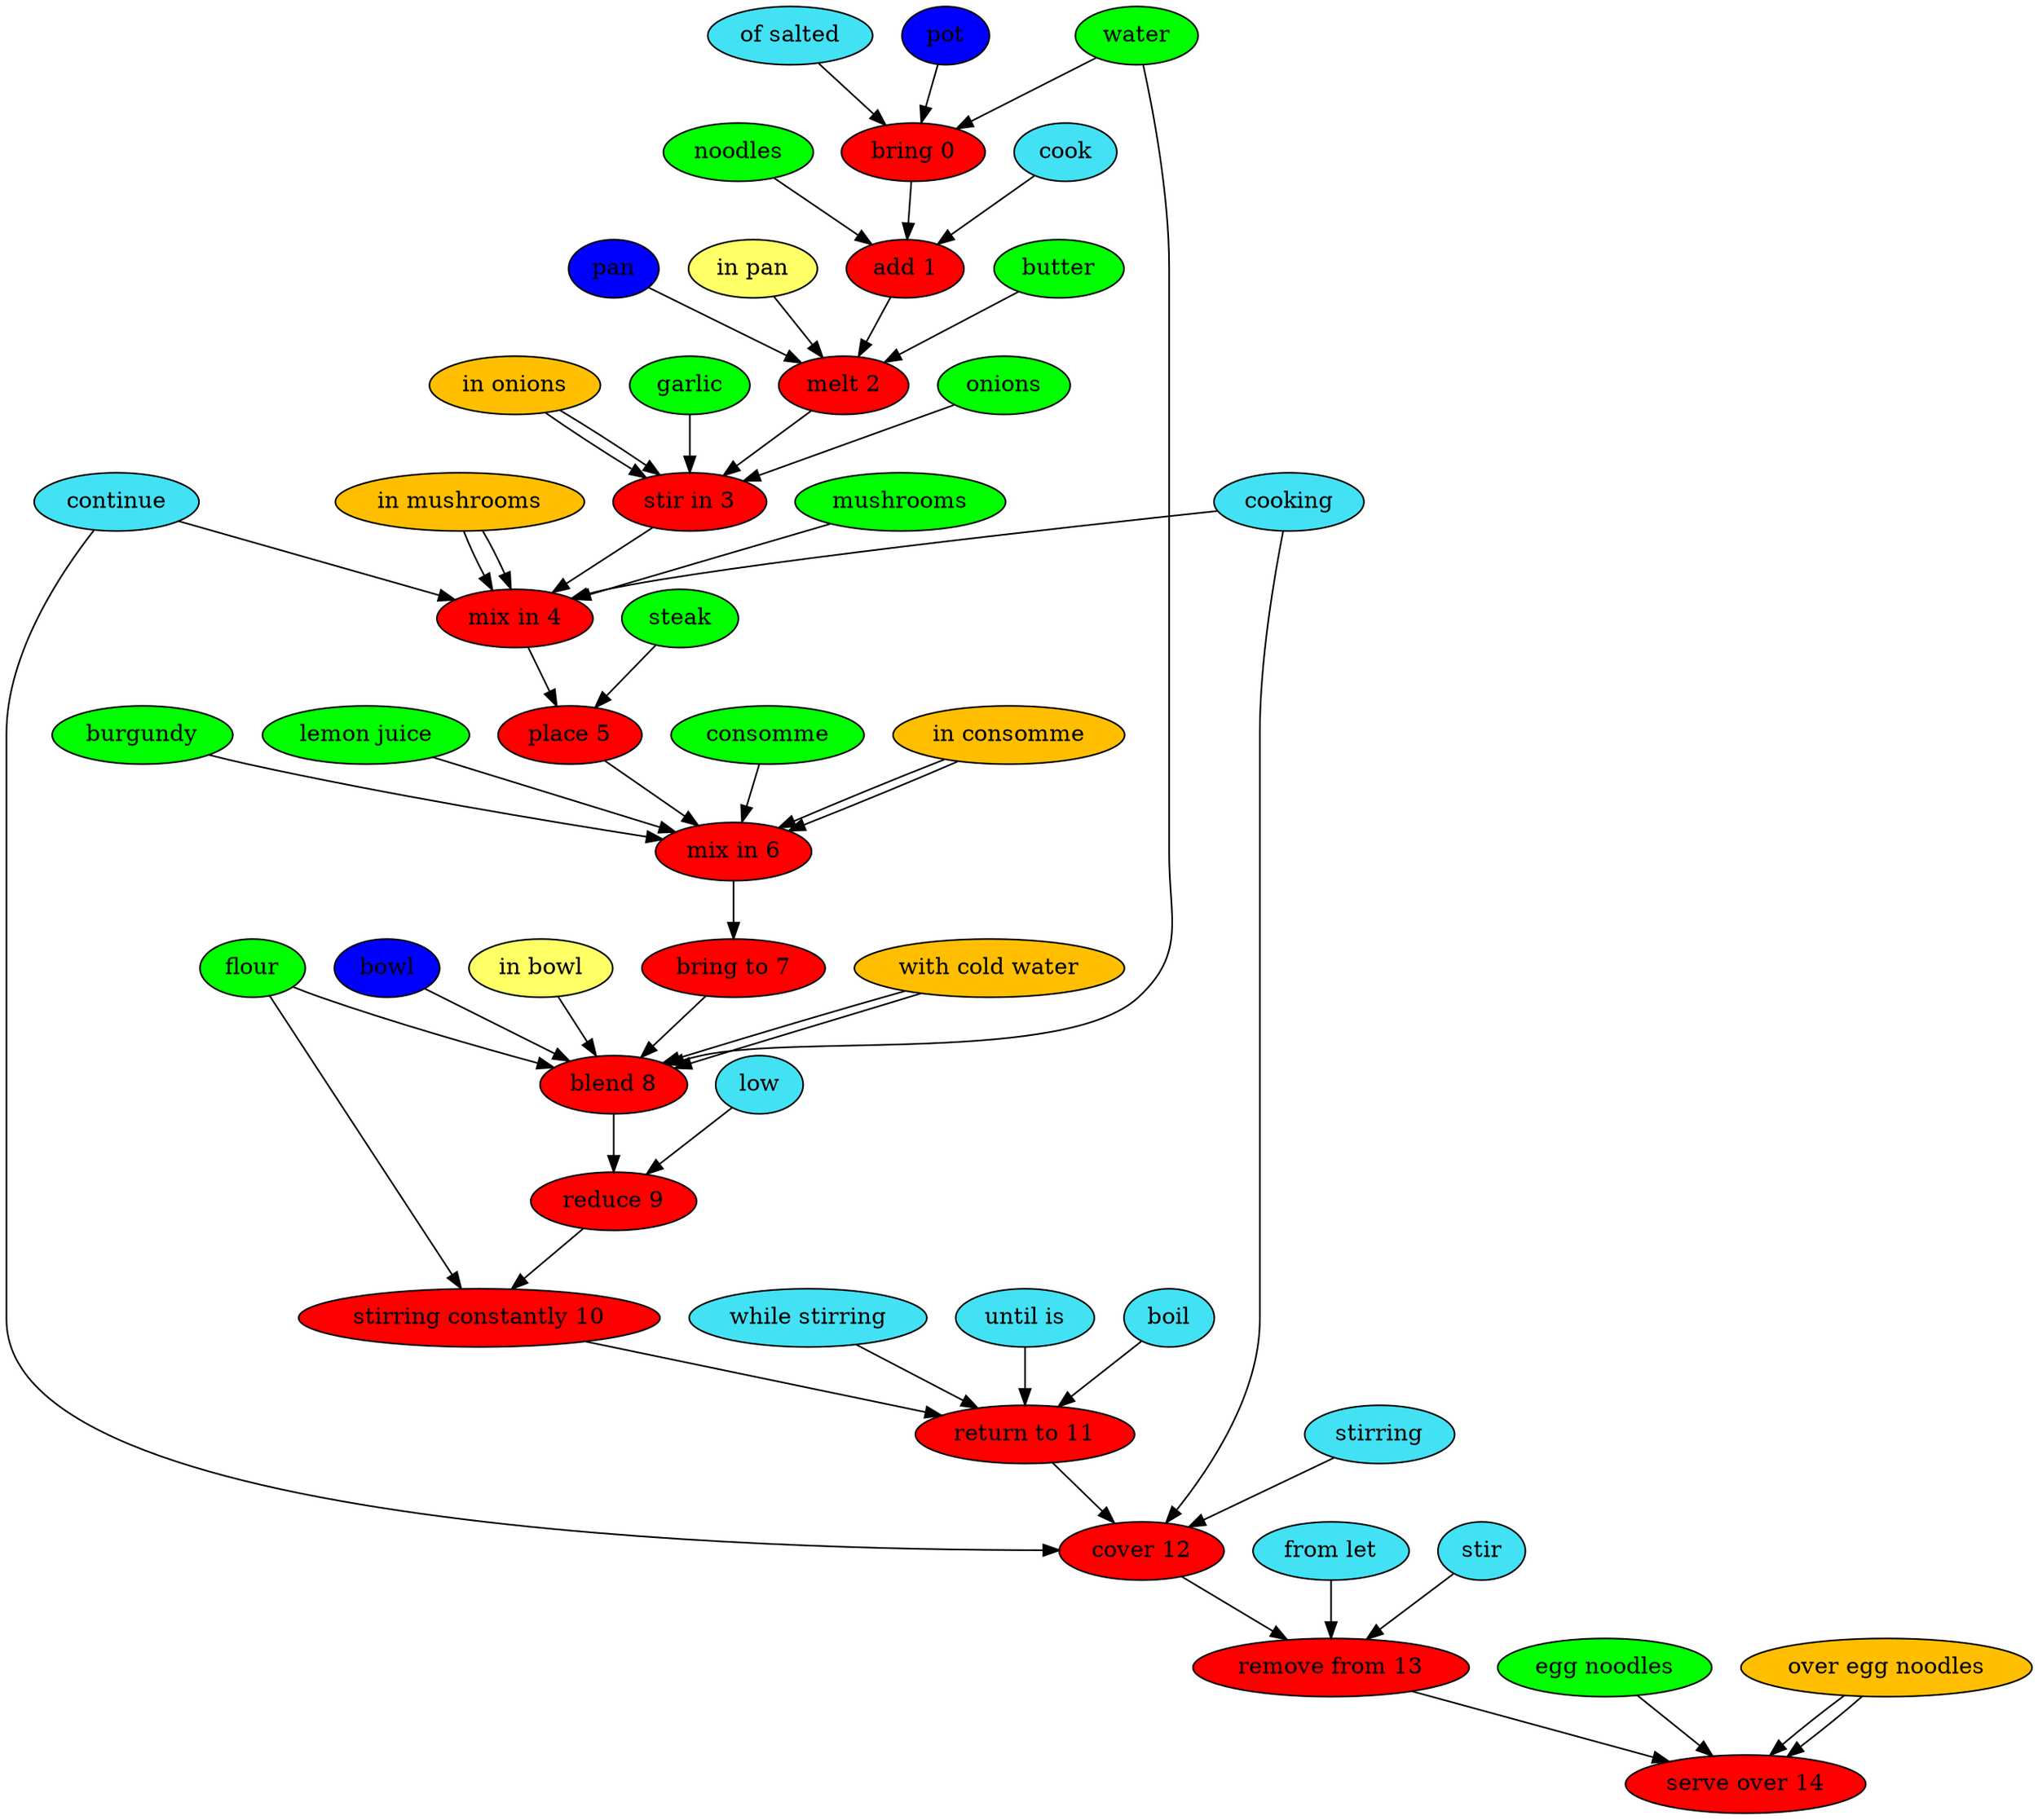 digraph G {
"bring 0" [style=filled, fillcolor=red];
"of salted" [style=filled, fillcolor="#42e2f4"];
"of salted" -> "bring 0";
water [style=filled, fillcolor=green];
water -> "bring 0";
pot [style=filled, fillcolor="#0000ff"];
pot -> "bring 0";
"add 1" [style=filled, fillcolor=red];
cook [style=filled, fillcolor="#42e2f4"];
cook -> "add 1";
noodles [style=filled, fillcolor=green];
noodles -> "add 1";
"melt 2" [style=filled, fillcolor=red];
butter [style=filled, fillcolor=green];
butter -> "melt 2";
pan [style=filled, fillcolor="#0000ff"];
pan -> "melt 2";
"in pan" [style=filled, fillcolor="#ffff66"];
"in pan" -> "melt 2";
"stir in 3" [style=filled, fillcolor=red];
onions [style=filled, fillcolor=green];
onions -> "stir in 3";
"in onions" [style=filled, fillcolor="#01DFA5"];
"in onions" -> "stir in 3";
garlic [style=filled, fillcolor=green];
garlic -> "stir in 3";
"in onions" [style=filled, fillcolor="#FFBF00"];
"in onions" -> "stir in 3";
"mix in 4" [style=filled, fillcolor=red];
continue [style=filled, fillcolor="#42e2f4"];
continue -> "mix in 4";
cooking [style=filled, fillcolor="#42e2f4"];
cooking -> "mix in 4";
mushrooms [style=filled, fillcolor=green];
mushrooms -> "mix in 4";
"in mushrooms" [style=filled, fillcolor="#01DFA5"];
"in mushrooms" -> "mix in 4";
"in mushrooms" [style=filled, fillcolor="#FFBF00"];
"in mushrooms" -> "mix in 4";
"place 5" [style=filled, fillcolor=red];
steak [style=filled, fillcolor=green];
steak -> "place 5";
"mix in 6" [style=filled, fillcolor=red];
consomme [style=filled, fillcolor=green];
consomme -> "mix in 6";
"in consomme" [style=filled, fillcolor="#01DFA5"];
"in consomme" -> "mix in 6";
burgundy [style=filled, fillcolor=green];
burgundy -> "mix in 6";
"lemon juice" [style=filled, fillcolor=green];
"lemon juice" -> "mix in 6";
"in consomme" [style=filled, fillcolor="#FFBF00"];
"in consomme" -> "mix in 6";
"bring to 7" [style=filled, fillcolor=red];
"blend 8" [style=filled, fillcolor=red];
flour [style=filled, fillcolor=green];
flour -> "blend 8";
water [style=filled, fillcolor=green];
water -> "blend 8";
"with cold water" [style=filled, fillcolor="#01DFA5"];
"with cold water" -> "blend 8";
bowl [style=filled, fillcolor="#0000ff"];
bowl -> "blend 8";
"in bowl" [style=filled, fillcolor="#ffff66"];
"in bowl" -> "blend 8";
"with cold water" [style=filled, fillcolor="#FFBF00"];
"with cold water" -> "blend 8";
"reduce 9" [style=filled, fillcolor=red];
low [style=filled, fillcolor="#42e2f4"];
low -> "reduce 9";
"stirring constantly 10" [style=filled, fillcolor=red];
flour [style=filled, fillcolor=green];
flour -> "stirring constantly 10";
"return to 11" [style=filled, fillcolor=red];
boil [style=filled, fillcolor="#42e2f4"];
boil -> "return to 11";
"while stirring" [style=filled, fillcolor="#42e2f4"];
"while stirring" -> "return to 11";
"until is" [style=filled, fillcolor="#42e2f4"];
"until is" -> "return to 11";
"cover 12" [style=filled, fillcolor=red];
continue [style=filled, fillcolor="#42e2f4"];
continue -> "cover 12";
cooking [style=filled, fillcolor="#42e2f4"];
cooking -> "cover 12";
stirring [style=filled, fillcolor="#42e2f4"];
stirring -> "cover 12";
"remove from 13" [style=filled, fillcolor=red];
"from let" [style=filled, fillcolor="#42e2f4"];
"from let" -> "remove from 13";
stir [style=filled, fillcolor="#42e2f4"];
stir -> "remove from 13";
"serve over 14" [style=filled, fillcolor=red];
"egg noodles" [style=filled, fillcolor=green];
"egg noodles" -> "serve over 14";
"over egg noodles" [style=filled, fillcolor="#01DFA5"];
"over egg noodles" -> "serve over 14";
"over egg noodles" [style=filled, fillcolor="#FFBF00"];
"over egg noodles" -> "serve over 14";
"bring 0" -> "add 1";
"add 1" -> "melt 2";
"melt 2" -> "stir in 3";
"stir in 3" -> "mix in 4";
"mix in 4" -> "place 5";
"place 5" -> "mix in 6";
"mix in 6" -> "bring to 7";
"bring to 7" -> "blend 8";
"blend 8" -> "reduce 9";
"reduce 9" -> "stirring constantly 10";
"stirring constantly 10" -> "return to 11";
"return to 11" -> "cover 12";
"cover 12" -> "remove from 13";
"remove from 13" -> "serve over 14";
}
